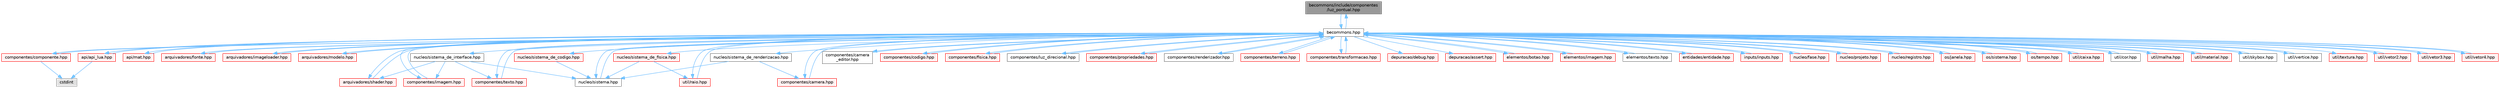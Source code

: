 digraph "becommons/include/componentes/luz_pontual.hpp"
{
 // LATEX_PDF_SIZE
  bgcolor="transparent";
  edge [fontname=Helvetica,fontsize=10,labelfontname=Helvetica,labelfontsize=10];
  node [fontname=Helvetica,fontsize=10,shape=box,height=0.2,width=0.4];
  Node1 [id="Node000001",label="becommons/include/componentes\l/luz_pontual.hpp",height=0.2,width=0.4,color="gray40", fillcolor="grey60", style="filled", fontcolor="black",tooltip=" "];
  Node1 -> Node2 [id="edge1_Node000001_Node000002",color="steelblue1",style="solid",tooltip=" "];
  Node2 [id="Node000002",label="becommons.hpp",height=0.2,width=0.4,color="grey40", fillcolor="white", style="filled",URL="$becommons_8hpp.html",tooltip=" "];
  Node2 -> Node3 [id="edge2_Node000002_Node000003",color="steelblue1",style="solid",tooltip=" "];
  Node3 [id="Node000003",label="api/api_lua.hpp",height=0.2,width=0.4,color="red", fillcolor="#FFF0F0", style="filled",URL="$api__lua_8hpp.html",tooltip="Gerencia a configuração do luabridge para api lua."];
  Node3 -> Node4 [id="edge3_Node000003_Node000004",color="steelblue1",style="solid",tooltip=" "];
  Node4 [id="Node000004",label="cstdint",height=0.2,width=0.4,color="grey60", fillcolor="#E0E0E0", style="filled",tooltip=" "];
  Node3 -> Node2 [id="edge4_Node000003_Node000002",color="steelblue1",style="solid",tooltip=" "];
  Node2 -> Node8 [id="edge5_Node000002_Node000008",color="steelblue1",style="solid",tooltip=" "];
  Node8 [id="Node000008",label="api/mat.hpp",height=0.2,width=0.4,color="red", fillcolor="#FFF0F0", style="filled",URL="$mat_8hpp.html",tooltip="Gerencia funçoes matemáticas."];
  Node8 -> Node2 [id="edge6_Node000008_Node000002",color="steelblue1",style="solid",tooltip=" "];
  Node2 -> Node11 [id="edge7_Node000002_Node000011",color="steelblue1",style="solid",tooltip=" "];
  Node11 [id="Node000011",label="arquivadores/fonte.hpp",height=0.2,width=0.4,color="red", fillcolor="#FFF0F0", style="filled",URL="$fonte_8hpp.html",tooltip="Define estruturas básicas para renderização de textos."];
  Node11 -> Node2 [id="edge8_Node000011_Node000002",color="steelblue1",style="solid",tooltip=" "];
  Node2 -> Node16 [id="edge9_Node000002_Node000016",color="steelblue1",style="solid",tooltip=" "];
  Node16 [id="Node000016",label="arquivadores/imageloader.hpp",height=0.2,width=0.4,color="red", fillcolor="#FFF0F0", style="filled",URL="$imageloader_8hpp.html",tooltip="Gerencia as imagems/texturas carregadas na engine."];
  Node16 -> Node2 [id="edge10_Node000016_Node000002",color="steelblue1",style="solid",tooltip=" "];
  Node2 -> Node22 [id="edge11_Node000002_Node000022",color="steelblue1",style="solid",tooltip=" "];
  Node22 [id="Node000022",label="arquivadores/modelo.hpp",height=0.2,width=0.4,color="red", fillcolor="#FFF0F0", style="filled",URL="$modelo_8hpp.html",tooltip="Carrega um modelo usando a biblioteca assimp com base em um diretório."];
  Node22 -> Node2 [id="edge12_Node000022_Node000002",color="steelblue1",style="solid",tooltip=" "];
  Node2 -> Node24 [id="edge13_Node000002_Node000024",color="steelblue1",style="solid",tooltip=" "];
  Node24 [id="Node000024",label="arquivadores/shader.hpp",height=0.2,width=0.4,color="red", fillcolor="#FFF0F0", style="filled",URL="$shader_8hpp.html",tooltip="Gerencia os shaders GLSL."];
  Node24 -> Node2 [id="edge14_Node000024_Node000002",color="steelblue1",style="solid",tooltip=" "];
  Node2 -> Node30 [id="edge15_Node000002_Node000030",color="steelblue1",style="solid",tooltip=" "];
  Node30 [id="Node000030",label="componentes/camera.hpp",height=0.2,width=0.4,color="red", fillcolor="#FFF0F0", style="filled",URL="$camera_8hpp.html",tooltip="Estrutura básica de câmera."];
  Node30 -> Node2 [id="edge16_Node000030_Node000002",color="steelblue1",style="solid",tooltip=" "];
  Node2 -> Node33 [id="edge17_Node000002_Node000033",color="steelblue1",style="solid",tooltip=" "];
  Node33 [id="Node000033",label="componentes/camera\l_editor.hpp",height=0.2,width=0.4,color="grey40", fillcolor="white", style="filled",URL="$camera__editor_8hpp.html",tooltip=" "];
  Node33 -> Node2 [id="edge18_Node000033_Node000002",color="steelblue1",style="solid",tooltip=" "];
  Node2 -> Node34 [id="edge19_Node000002_Node000034",color="steelblue1",style="solid",tooltip=" "];
  Node34 [id="Node000034",label="componentes/codigo.hpp",height=0.2,width=0.4,color="red", fillcolor="#FFF0F0", style="filled",URL="$codigo_8hpp.html",tooltip="Componente de código para entidades ECS."];
  Node34 -> Node2 [id="edge20_Node000034_Node000002",color="steelblue1",style="solid",tooltip=" "];
  Node2 -> Node36 [id="edge21_Node000002_Node000036",color="steelblue1",style="solid",tooltip=" "];
  Node36 [id="Node000036",label="componentes/componente.hpp",height=0.2,width=0.4,color="red", fillcolor="#FFF0F0", style="filled",URL="$componente_8hpp.html",tooltip="Estrutura base para componetes."];
  Node36 -> Node4 [id="edge22_Node000036_Node000004",color="steelblue1",style="solid",tooltip=" "];
  Node36 -> Node2 [id="edge23_Node000036_Node000002",color="steelblue1",style="solid",tooltip=" "];
  Node2 -> Node41 [id="edge24_Node000002_Node000041",color="steelblue1",style="solid",tooltip=" "];
  Node41 [id="Node000041",label="componentes/fisica.hpp",height=0.2,width=0.4,color="red", fillcolor="#FFF0F0", style="filled",URL="$fisica_8hpp.html",tooltip="Componente de física para entidades ECS."];
  Node41 -> Node2 [id="edge25_Node000041_Node000002",color="steelblue1",style="solid",tooltip=" "];
  Node2 -> Node42 [id="edge26_Node000002_Node000042",color="steelblue1",style="solid",tooltip=" "];
  Node42 [id="Node000042",label="componentes/imagem.hpp",height=0.2,width=0.4,color="red", fillcolor="#FFF0F0", style="filled",URL="$componentes_2imagem_8hpp.html",tooltip=" "];
  Node42 -> Node2 [id="edge27_Node000042_Node000002",color="steelblue1",style="solid",tooltip=" "];
  Node2 -> Node43 [id="edge28_Node000002_Node000043",color="steelblue1",style="solid",tooltip=" "];
  Node43 [id="Node000043",label="componentes/luz_direcional.hpp",height=0.2,width=0.4,color="grey40", fillcolor="white", style="filled",URL="$luz__direcional_8hpp.html",tooltip=" "];
  Node43 -> Node2 [id="edge29_Node000043_Node000002",color="steelblue1",style="solid",tooltip=" "];
  Node2 -> Node1 [id="edge30_Node000002_Node000001",color="steelblue1",style="solid",tooltip=" "];
  Node2 -> Node44 [id="edge31_Node000002_Node000044",color="steelblue1",style="solid",tooltip=" "];
  Node44 [id="Node000044",label="componentes/propriedades.hpp",height=0.2,width=0.4,color="red", fillcolor="#FFF0F0", style="filled",URL="$propriedades_8hpp.html",tooltip=" "];
  Node44 -> Node2 [id="edge32_Node000044_Node000002",color="steelblue1",style="solid",tooltip=" "];
  Node2 -> Node45 [id="edge33_Node000002_Node000045",color="steelblue1",style="solid",tooltip=" "];
  Node45 [id="Node000045",label="componentes/renderizador.hpp",height=0.2,width=0.4,color="grey40", fillcolor="white", style="filled",URL="$renderizador_8hpp.html",tooltip=" "];
  Node45 -> Node2 [id="edge34_Node000045_Node000002",color="steelblue1",style="solid",tooltip=" "];
  Node2 -> Node46 [id="edge35_Node000002_Node000046",color="steelblue1",style="solid",tooltip=" "];
  Node46 [id="Node000046",label="componentes/terreno.hpp",height=0.2,width=0.4,color="red", fillcolor="#FFF0F0", style="filled",URL="$terreno_8hpp.html",tooltip=" "];
  Node46 -> Node2 [id="edge36_Node000046_Node000002",color="steelblue1",style="solid",tooltip=" "];
  Node2 -> Node47 [id="edge37_Node000002_Node000047",color="steelblue1",style="solid",tooltip=" "];
  Node47 [id="Node000047",label="componentes/texto.hpp",height=0.2,width=0.4,color="red", fillcolor="#FFF0F0", style="filled",URL="$componentes_2texto_8hpp.html",tooltip=" "];
  Node47 -> Node2 [id="edge38_Node000047_Node000002",color="steelblue1",style="solid",tooltip=" "];
  Node2 -> Node48 [id="edge39_Node000002_Node000048",color="steelblue1",style="solid",tooltip=" "];
  Node48 [id="Node000048",label="componentes/transformacao.hpp",height=0.2,width=0.4,color="red", fillcolor="#FFF0F0", style="filled",URL="$transformacao_8hpp.html",tooltip="Calcula a mtriz de modelo para um objeto 3d qualquer."];
  Node48 -> Node2 [id="edge40_Node000048_Node000002",color="steelblue1",style="solid",tooltip=" "];
  Node2 -> Node52 [id="edge41_Node000002_Node000052",color="steelblue1",style="solid",tooltip=" "];
  Node52 [id="Node000052",label="depuracao/debug.hpp",height=0.2,width=0.4,color="red", fillcolor="#FFF0F0", style="filled",URL="$debug_8hpp.html",tooltip=" "];
  Node2 -> Node53 [id="edge42_Node000002_Node000053",color="steelblue1",style="solid",tooltip=" "];
  Node53 [id="Node000053",label="depuracao/assert.hpp",height=0.2,width=0.4,color="red", fillcolor="#FFF0F0", style="filled",URL="$assert_8hpp.html",tooltip=" "];
  Node2 -> Node56 [id="edge43_Node000002_Node000056",color="steelblue1",style="solid",tooltip=" "];
  Node56 [id="Node000056",label="elementos/botao.hpp",height=0.2,width=0.4,color="red", fillcolor="#FFF0F0", style="filled",URL="$botao_8hpp.html",tooltip=" "];
  Node56 -> Node2 [id="edge44_Node000056_Node000002",color="steelblue1",style="solid",tooltip=" "];
  Node2 -> Node58 [id="edge45_Node000002_Node000058",color="steelblue1",style="solid",tooltip=" "];
  Node58 [id="Node000058",label="elementos/imagem.hpp",height=0.2,width=0.4,color="red", fillcolor="#FFF0F0", style="filled",URL="$elementos_2imagem_8hpp.html",tooltip="Gerencia a configuração do luabridge para api lua."];
  Node58 -> Node2 [id="edge46_Node000058_Node000002",color="steelblue1",style="solid",tooltip=" "];
  Node2 -> Node59 [id="edge47_Node000002_Node000059",color="steelblue1",style="solid",tooltip=" "];
  Node59 [id="Node000059",label="elementos/texto.hpp",height=0.2,width=0.4,color="grey40", fillcolor="white", style="filled",URL="$elementos_2texto_8hpp.html",tooltip=" "];
  Node59 -> Node2 [id="edge48_Node000059_Node000002",color="steelblue1",style="solid",tooltip=" "];
  Node2 -> Node60 [id="edge49_Node000002_Node000060",color="steelblue1",style="solid",tooltip=" "];
  Node60 [id="Node000060",label="entidades/entidade.hpp",height=0.2,width=0.4,color="red", fillcolor="#FFF0F0", style="filled",URL="$entidade_8hpp.html",tooltip="Inclusoes e defini��es relacionadas � entidade."];
  Node60 -> Node2 [id="edge50_Node000060_Node000002",color="steelblue1",style="solid",tooltip=" "];
  Node2 -> Node61 [id="edge51_Node000002_Node000061",color="steelblue1",style="solid",tooltip=" "];
  Node61 [id="Node000061",label="inputs/inputs.hpp",height=0.2,width=0.4,color="red", fillcolor="#FFF0F0", style="filled",URL="$inputs_8hpp.html",tooltip=" "];
  Node61 -> Node2 [id="edge52_Node000061_Node000002",color="steelblue1",style="solid",tooltip=" "];
  Node2 -> Node62 [id="edge53_Node000002_Node000062",color="steelblue1",style="solid",tooltip=" "];
  Node62 [id="Node000062",label="nucleo/fase.hpp",height=0.2,width=0.4,color="red", fillcolor="#FFF0F0", style="filled",URL="$fase_8hpp.html",tooltip="Gerencia sistemas numa fase."];
  Node62 -> Node2 [id="edge54_Node000062_Node000002",color="steelblue1",style="solid",tooltip=" "];
  Node2 -> Node63 [id="edge55_Node000002_Node000063",color="steelblue1",style="solid",tooltip=" "];
  Node63 [id="Node000063",label="nucleo/projeto.hpp",height=0.2,width=0.4,color="red", fillcolor="#FFF0F0", style="filled",URL="$projeto_8hpp.html",tooltip="Gerencia configurações do projeto."];
  Node63 -> Node2 [id="edge56_Node000063_Node000002",color="steelblue1",style="solid",tooltip=" "];
  Node2 -> Node64 [id="edge57_Node000002_Node000064",color="steelblue1",style="solid",tooltip=" "];
  Node64 [id="Node000064",label="nucleo/registro.hpp",height=0.2,width=0.4,color="red", fillcolor="#FFF0F0", style="filled",URL="$registro_8hpp.html",tooltip="Inclusoes e definições relacionadas à registro."];
  Node64 -> Node2 [id="edge58_Node000064_Node000002",color="steelblue1",style="solid",tooltip=" "];
  Node2 -> Node66 [id="edge59_Node000002_Node000066",color="steelblue1",style="solid",tooltip=" "];
  Node66 [id="Node000066",label="nucleo/sistema.hpp",height=0.2,width=0.4,color="grey40", fillcolor="white", style="filled",URL="$nucleo_2sistema_8hpp.html",tooltip=" "];
  Node66 -> Node2 [id="edge60_Node000066_Node000002",color="steelblue1",style="solid",tooltip=" "];
  Node2 -> Node67 [id="edge61_Node000002_Node000067",color="steelblue1",style="solid",tooltip=" "];
  Node67 [id="Node000067",label="nucleo/sistema_de_codigo.hpp",height=0.2,width=0.4,color="red", fillcolor="#FFF0F0", style="filled",URL="$sistema__de__codigo_8hpp.html",tooltip=" "];
  Node67 -> Node66 [id="edge62_Node000067_Node000066",color="steelblue1",style="solid",tooltip=" "];
  Node2 -> Node70 [id="edge63_Node000002_Node000070",color="steelblue1",style="solid",tooltip=" "];
  Node70 [id="Node000070",label="nucleo/sistema_de_fisica.hpp",height=0.2,width=0.4,color="red", fillcolor="#FFF0F0", style="filled",URL="$sistema__de__fisica_8hpp.html",tooltip="Gerencia a fisica de jogo com o bullet3."];
  Node70 -> Node66 [id="edge64_Node000070_Node000066",color="steelblue1",style="solid",tooltip=" "];
  Node70 -> Node71 [id="edge65_Node000070_Node000071",color="steelblue1",style="solid",tooltip=" "];
  Node71 [id="Node000071",label="util/raio.hpp",height=0.2,width=0.4,color="red", fillcolor="#FFF0F0", style="filled",URL="$raio_8hpp.html",tooltip=" "];
  Node71 -> Node2 [id="edge66_Node000071_Node000002",color="steelblue1",style="solid",tooltip=" "];
  Node2 -> Node72 [id="edge67_Node000002_Node000072",color="steelblue1",style="solid",tooltip=" "];
  Node72 [id="Node000072",label="nucleo/sistema_de_interface.hpp",height=0.2,width=0.4,color="grey40", fillcolor="white", style="filled",URL="$sistema__de__interface_8hpp.html",tooltip=" "];
  Node72 -> Node66 [id="edge68_Node000072_Node000066",color="steelblue1",style="solid",tooltip=" "];
  Node72 -> Node24 [id="edge69_Node000072_Node000024",color="steelblue1",style="solid",tooltip=" "];
  Node72 -> Node47 [id="edge70_Node000072_Node000047",color="steelblue1",style="solid",tooltip=" "];
  Node72 -> Node42 [id="edge71_Node000072_Node000042",color="steelblue1",style="solid",tooltip=" "];
  Node2 -> Node73 [id="edge72_Node000002_Node000073",color="steelblue1",style="solid",tooltip=" "];
  Node73 [id="Node000073",label="nucleo/sistema_de_renderizacao.hpp",height=0.2,width=0.4,color="grey40", fillcolor="white", style="filled",URL="$sistema__de__renderizacao_8hpp.html",tooltip="Gerencia a renderizacao."];
  Node73 -> Node66 [id="edge73_Node000073_Node000066",color="steelblue1",style="solid",tooltip=" "];
  Node73 -> Node30 [id="edge74_Node000073_Node000030",color="steelblue1",style="solid",tooltip=" "];
  Node2 -> Node74 [id="edge75_Node000002_Node000074",color="steelblue1",style="solid",tooltip=" "];
  Node74 [id="Node000074",label="os/janela.hpp",height=0.2,width=0.4,color="red", fillcolor="#FFF0F0", style="filled",URL="$janela_8hpp.html",tooltip="Inicia e gerencia janela glfw."];
  Node74 -> Node2 [id="edge76_Node000074_Node000002",color="steelblue1",style="solid",tooltip=" "];
  Node2 -> Node75 [id="edge77_Node000002_Node000075",color="steelblue1",style="solid",tooltip=" "];
  Node75 [id="Node000075",label="os/sistema.hpp",height=0.2,width=0.4,color="red", fillcolor="#FFF0F0", style="filled",URL="$os_2sistema_8hpp.html",tooltip="funçoes do sistema"];
  Node75 -> Node2 [id="edge78_Node000075_Node000002",color="steelblue1",style="solid",tooltip=" "];
  Node2 -> Node78 [id="edge79_Node000002_Node000078",color="steelblue1",style="solid",tooltip=" "];
  Node78 [id="Node000078",label="os/tempo.hpp",height=0.2,width=0.4,color="red", fillcolor="#FFF0F0", style="filled",URL="$tempo_8hpp.html",tooltip="Inicia e gerencia o tempo."];
  Node78 -> Node2 [id="edge80_Node000078_Node000002",color="steelblue1",style="solid",tooltip=" "];
  Node2 -> Node80 [id="edge81_Node000002_Node000080",color="steelblue1",style="solid",tooltip=" "];
  Node80 [id="Node000080",label="util/caixa.hpp",height=0.2,width=0.4,color="red", fillcolor="#FFF0F0", style="filled",URL="$caixa_8hpp.html",tooltip=" "];
  Node80 -> Node2 [id="edge82_Node000080_Node000002",color="steelblue1",style="solid",tooltip=" "];
  Node2 -> Node81 [id="edge83_Node000002_Node000081",color="steelblue1",style="solid",tooltip=" "];
  Node81 [id="Node000081",label="util/cor.hpp",height=0.2,width=0.4,color="grey40", fillcolor="white", style="filled",URL="$cor_8hpp.html",tooltip=" "];
  Node81 -> Node2 [id="edge84_Node000081_Node000002",color="steelblue1",style="solid",tooltip=" "];
  Node2 -> Node82 [id="edge85_Node000002_Node000082",color="steelblue1",style="solid",tooltip=" "];
  Node82 [id="Node000082",label="util/malha.hpp",height=0.2,width=0.4,color="red", fillcolor="#FFF0F0", style="filled",URL="$malha_8hpp.html",tooltip=" "];
  Node82 -> Node2 [id="edge86_Node000082_Node000002",color="steelblue1",style="solid",tooltip=" "];
  Node2 -> Node83 [id="edge87_Node000002_Node000083",color="steelblue1",style="solid",tooltip=" "];
  Node83 [id="Node000083",label="util/material.hpp",height=0.2,width=0.4,color="red", fillcolor="#FFF0F0", style="filled",URL="$material_8hpp.html",tooltip=" "];
  Node83 -> Node2 [id="edge88_Node000083_Node000002",color="steelblue1",style="solid",tooltip=" "];
  Node2 -> Node71 [id="edge89_Node000002_Node000071",color="steelblue1",style="solid",tooltip=" "];
  Node2 -> Node84 [id="edge90_Node000002_Node000084",color="steelblue1",style="solid",tooltip=" "];
  Node84 [id="Node000084",label="util/skybox.hpp",height=0.2,width=0.4,color="grey40", fillcolor="white", style="filled",URL="$skybox_8hpp.html",tooltip=" "];
  Node84 -> Node2 [id="edge91_Node000084_Node000002",color="steelblue1",style="solid",tooltip=" "];
  Node2 -> Node85 [id="edge92_Node000002_Node000085",color="steelblue1",style="solid",tooltip=" "];
  Node85 [id="Node000085",label="util/vertice.hpp",height=0.2,width=0.4,color="grey40", fillcolor="white", style="filled",URL="$vertice_8hpp.html",tooltip=" "];
  Node85 -> Node2 [id="edge93_Node000085_Node000002",color="steelblue1",style="solid",tooltip=" "];
  Node2 -> Node86 [id="edge94_Node000002_Node000086",color="steelblue1",style="solid",tooltip=" "];
  Node86 [id="Node000086",label="util/textura.hpp",height=0.2,width=0.4,color="red", fillcolor="#FFF0F0", style="filled",URL="$textura_8hpp.html",tooltip=" "];
  Node2 -> Node87 [id="edge95_Node000002_Node000087",color="steelblue1",style="solid",tooltip=" "];
  Node87 [id="Node000087",label="util/vetor2.hpp",height=0.2,width=0.4,color="red", fillcolor="#FFF0F0", style="filled",URL="$vetor2_8hpp.html",tooltip=" "];
  Node87 -> Node2 [id="edge96_Node000087_Node000002",color="steelblue1",style="solid",tooltip=" "];
  Node2 -> Node88 [id="edge97_Node000002_Node000088",color="steelblue1",style="solid",tooltip=" "];
  Node88 [id="Node000088",label="util/vetor3.hpp",height=0.2,width=0.4,color="red", fillcolor="#FFF0F0", style="filled",URL="$vetor3_8hpp.html",tooltip=" "];
  Node88 -> Node2 [id="edge98_Node000088_Node000002",color="steelblue1",style="solid",tooltip=" "];
  Node2 -> Node89 [id="edge99_Node000002_Node000089",color="steelblue1",style="solid",tooltip=" "];
  Node89 [id="Node000089",label="util/vetor4.hpp",height=0.2,width=0.4,color="red", fillcolor="#FFF0F0", style="filled",URL="$vetor4_8hpp.html",tooltip=" "];
  Node89 -> Node2 [id="edge100_Node000089_Node000002",color="steelblue1",style="solid",tooltip=" "];
}

